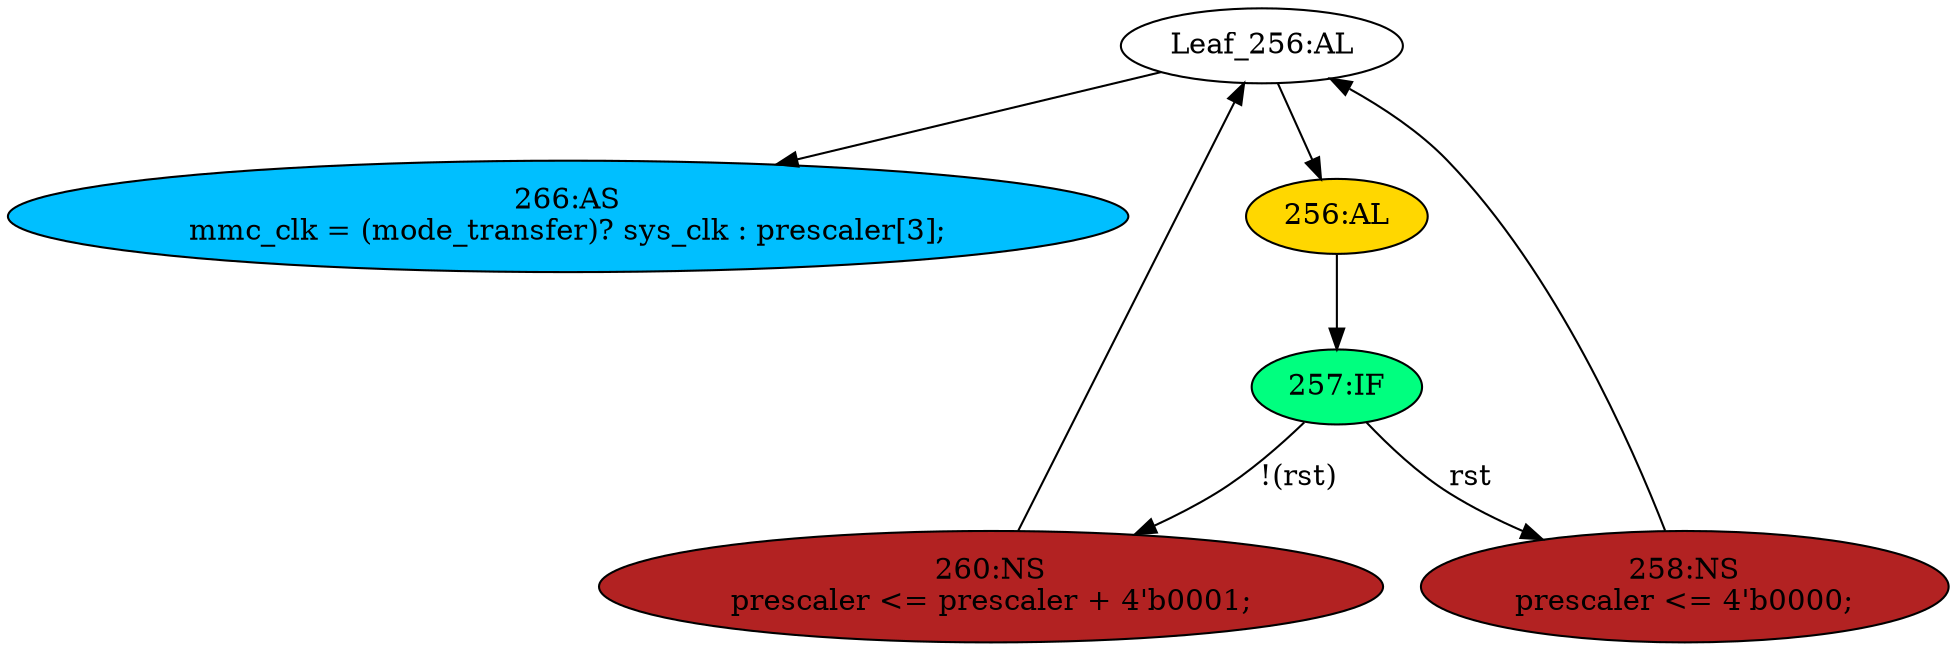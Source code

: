 strict digraph "compose( ,  )" {
	node [label="\N"];
	"Leaf_256:AL"	 [def_var="['prescaler']",
		label="Leaf_256:AL"];
	"266:AS"	 [ast="<pyverilog.vparser.ast.Assign object at 0x7f1146a54c10>",
		def_var="['mmc_clk']",
		fillcolor=deepskyblue,
		label="266:AS
mmc_clk = (mode_transfer)? sys_clk : prescaler[3];",
		statements="[]",
		style=filled,
		typ=Assign,
		use_var="['mode_transfer', 'sys_clk', 'prescaler']"];
	"Leaf_256:AL" -> "266:AS";
	"256:AL"	 [ast="<pyverilog.vparser.ast.Always object at 0x7f1146a54750>",
		clk_sens=False,
		fillcolor=gold,
		label="256:AL",
		sens="['sys_clk']",
		statements="[]",
		style=filled,
		typ=Always,
		use_var="['rst', 'prescaler']"];
	"Leaf_256:AL" -> "256:AL";
	"260:NS"	 [ast="<pyverilog.vparser.ast.NonblockingSubstitution object at 0x7f1146a54ad0>",
		fillcolor=firebrick,
		label="260:NS
prescaler <= prescaler + 4'b0001;",
		statements="[<pyverilog.vparser.ast.NonblockingSubstitution object at 0x7f1146a54ad0>]",
		style=filled,
		typ=NonblockingSubstitution];
	"260:NS" -> "Leaf_256:AL"	 [cond="[]",
		lineno=None];
	"258:NS"	 [ast="<pyverilog.vparser.ast.NonblockingSubstitution object at 0x7f1146a548d0>",
		fillcolor=firebrick,
		label="258:NS
prescaler <= 4'b0000;",
		statements="[<pyverilog.vparser.ast.NonblockingSubstitution object at 0x7f1146a548d0>]",
		style=filled,
		typ=NonblockingSubstitution];
	"258:NS" -> "Leaf_256:AL"	 [cond="[]",
		lineno=None];
	"257:IF"	 [ast="<pyverilog.vparser.ast.IfStatement object at 0x7f1146a54890>",
		fillcolor=springgreen,
		label="257:IF",
		statements="[]",
		style=filled,
		typ=IfStatement];
	"256:AL" -> "257:IF"	 [cond="[]",
		lineno=None];
	"257:IF" -> "260:NS"	 [cond="['rst']",
		label="!(rst)",
		lineno=257];
	"257:IF" -> "258:NS"	 [cond="['rst']",
		label=rst,
		lineno=257];
}
